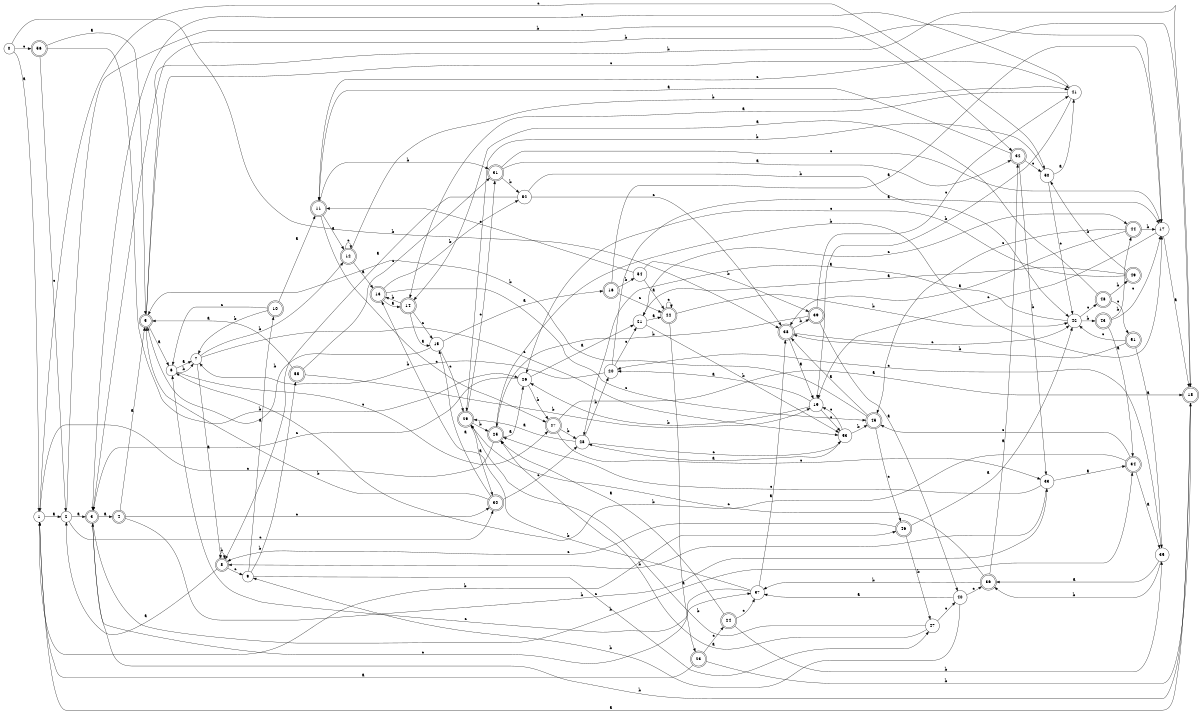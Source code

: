 digraph n46_10 {
__start0 [label="" shape="none"];

rankdir=LR;
size="8,5";

s0 [style="filled", color="black", fillcolor="white" shape="circle", label="0"];
s1 [style="filled", color="black", fillcolor="white" shape="circle", label="1"];
s2 [style="filled", color="black", fillcolor="white" shape="circle", label="2"];
s3 [style="rounded,filled", color="black", fillcolor="white" shape="doublecircle", label="3"];
s4 [style="rounded,filled", color="black", fillcolor="white" shape="doublecircle", label="4"];
s5 [style="rounded,filled", color="black", fillcolor="white" shape="doublecircle", label="5"];
s6 [style="filled", color="black", fillcolor="white" shape="circle", label="6"];
s7 [style="filled", color="black", fillcolor="white" shape="circle", label="7"];
s8 [style="rounded,filled", color="black", fillcolor="white" shape="doublecircle", label="8"];
s9 [style="filled", color="black", fillcolor="white" shape="circle", label="9"];
s10 [style="rounded,filled", color="black", fillcolor="white" shape="doublecircle", label="10"];
s11 [style="rounded,filled", color="black", fillcolor="white" shape="doublecircle", label="11"];
s12 [style="rounded,filled", color="black", fillcolor="white" shape="doublecircle", label="12"];
s13 [style="rounded,filled", color="black", fillcolor="white" shape="doublecircle", label="13"];
s14 [style="rounded,filled", color="black", fillcolor="white" shape="doublecircle", label="14"];
s15 [style="filled", color="black", fillcolor="white" shape="circle", label="15"];
s16 [style="rounded,filled", color="black", fillcolor="white" shape="doublecircle", label="16"];
s17 [style="filled", color="black", fillcolor="white" shape="circle", label="17"];
s18 [style="rounded,filled", color="black", fillcolor="white" shape="doublecircle", label="18"];
s19 [style="filled", color="black", fillcolor="white" shape="circle", label="19"];
s20 [style="filled", color="black", fillcolor="white" shape="circle", label="20"];
s21 [style="filled", color="black", fillcolor="white" shape="circle", label="21"];
s22 [style="rounded,filled", color="black", fillcolor="white" shape="doublecircle", label="22"];
s23 [style="rounded,filled", color="black", fillcolor="white" shape="doublecircle", label="23"];
s24 [style="rounded,filled", color="black", fillcolor="white" shape="doublecircle", label="24"];
s25 [style="rounded,filled", color="black", fillcolor="white" shape="doublecircle", label="25"];
s26 [style="filled", color="black", fillcolor="white" shape="circle", label="26"];
s27 [style="rounded,filled", color="black", fillcolor="white" shape="doublecircle", label="27"];
s28 [style="filled", color="black", fillcolor="white" shape="circle", label="28"];
s29 [style="rounded,filled", color="black", fillcolor="white" shape="doublecircle", label="29"];
s30 [style="rounded,filled", color="black", fillcolor="white" shape="doublecircle", label="30"];
s31 [style="rounded,filled", color="black", fillcolor="white" shape="doublecircle", label="31"];
s32 [style="rounded,filled", color="black", fillcolor="white" shape="doublecircle", label="32"];
s33 [style="filled", color="black", fillcolor="white" shape="circle", label="33"];
s34 [style="rounded,filled", color="black", fillcolor="white" shape="doublecircle", label="34"];
s35 [style="filled", color="black", fillcolor="white" shape="circle", label="35"];
s36 [style="rounded,filled", color="black", fillcolor="white" shape="doublecircle", label="36"];
s37 [style="filled", color="black", fillcolor="white" shape="circle", label="37"];
s38 [style="rounded,filled", color="black", fillcolor="white" shape="doublecircle", label="38"];
s39 [style="rounded,filled", color="black", fillcolor="white" shape="doublecircle", label="39"];
s40 [style="filled", color="black", fillcolor="white" shape="circle", label="40"];
s41 [style="filled", color="black", fillcolor="white" shape="circle", label="41"];
s42 [style="filled", color="black", fillcolor="white" shape="circle", label="42"];
s43 [style="rounded,filled", color="black", fillcolor="white" shape="doublecircle", label="43"];
s44 [style="rounded,filled", color="black", fillcolor="white" shape="doublecircle", label="44"];
s45 [style="rounded,filled", color="black", fillcolor="white" shape="doublecircle", label="45"];
s46 [style="rounded,filled", color="black", fillcolor="white" shape="doublecircle", label="46"];
s47 [style="filled", color="black", fillcolor="white" shape="circle", label="47"];
s48 [style="rounded,filled", color="black", fillcolor="white" shape="doublecircle", label="48"];
s49 [style="rounded,filled", color="black", fillcolor="white" shape="doublecircle", label="49"];
s50 [style="filled", color="black", fillcolor="white" shape="circle", label="50"];
s51 [style="rounded,filled", color="black", fillcolor="white" shape="doublecircle", label="51"];
s52 [style="filled", color="black", fillcolor="white" shape="circle", label="52"];
s53 [style="filled", color="black", fillcolor="white" shape="circle", label="53"];
s54 [style="filled", color="black", fillcolor="white" shape="circle", label="54"];
s55 [style="rounded,filled", color="black", fillcolor="white" shape="doublecircle", label="55"];
s56 [style="rounded,filled", color="black", fillcolor="white" shape="doublecircle", label="56"];
s0 -> s1 [label="a"];
s0 -> s38 [label="b"];
s0 -> s56 [label="c"];
s1 -> s2 [label="a"];
s1 -> s46 [label="b"];
s1 -> s50 [label="c"];
s2 -> s3 [label="a"];
s2 -> s32 [label="b"];
s2 -> s30 [label="c"];
s3 -> s4 [label="a"];
s3 -> s34 [label="b"];
s3 -> s37 [label="c"];
s4 -> s5 [label="a"];
s4 -> s33 [label="b"];
s4 -> s30 [label="c"];
s5 -> s6 [label="a"];
s5 -> s18 [label="b"];
s5 -> s41 [label="c"];
s6 -> s7 [label="a"];
s6 -> s7 [label="b"];
s6 -> s27 [label="c"];
s7 -> s8 [label="a"];
s7 -> s12 [label="b"];
s7 -> s53 [label="c"];
s8 -> s2 [label="a"];
s8 -> s8 [label="b"];
s8 -> s9 [label="c"];
s9 -> s10 [label="a"];
s9 -> s55 [label="b"];
s9 -> s47 [label="c"];
s10 -> s11 [label="a"];
s10 -> s7 [label="b"];
s10 -> s6 [label="c"];
s11 -> s12 [label="a"];
s11 -> s31 [label="b"];
s11 -> s27 [label="c"];
s12 -> s13 [label="a"];
s12 -> s41 [label="b"];
s12 -> s12 [label="c"];
s13 -> s14 [label="a"];
s13 -> s52 [label="b"];
s13 -> s45 [label="c"];
s14 -> s15 [label="a"];
s14 -> s13 [label="b"];
s14 -> s15 [label="c"];
s15 -> s16 [label="a"];
s15 -> s5 [label="b"];
s15 -> s29 [label="c"];
s16 -> s17 [label="a"];
s16 -> s54 [label="b"];
s16 -> s22 [label="c"];
s17 -> s18 [label="a"];
s17 -> s3 [label="b"];
s17 -> s19 [label="c"];
s18 -> s1 [label="a"];
s18 -> s3 [label="b"];
s18 -> s11 [label="c"];
s19 -> s20 [label="a"];
s19 -> s26 [label="b"];
s19 -> s53 [label="c"];
s20 -> s17 [label="a"];
s20 -> s7 [label="b"];
s20 -> s21 [label="c"];
s21 -> s22 [label="a"];
s21 -> s53 [label="b"];
s21 -> s44 [label="c"];
s22 -> s23 [label="a"];
s22 -> s42 [label="b"];
s22 -> s22 [label="c"];
s23 -> s1 [label="a"];
s23 -> s18 [label="b"];
s23 -> s24 [label="c"];
s24 -> s25 [label="a"];
s24 -> s35 [label="b"];
s24 -> s37 [label="c"];
s25 -> s26 [label="a"];
s25 -> s17 [label="b"];
s25 -> s1 [label="c"];
s26 -> s21 [label="a"];
s26 -> s27 [label="b"];
s26 -> s3 [label="c"];
s27 -> s18 [label="a"];
s27 -> s28 [label="b"];
s27 -> s33 [label="c"];
s28 -> s29 [label="a"];
s28 -> s20 [label="b"];
s28 -> s53 [label="c"];
s29 -> s30 [label="a"];
s29 -> s25 [label="b"];
s29 -> s31 [label="c"];
s30 -> s15 [label="a"];
s30 -> s5 [label="b"];
s30 -> s28 [label="c"];
s31 -> s32 [label="a"];
s31 -> s52 [label="b"];
s31 -> s17 [label="c"];
s32 -> s11 [label="a"];
s32 -> s33 [label="b"];
s32 -> s50 [label="c"];
s33 -> s34 [label="a"];
s33 -> s8 [label="b"];
s33 -> s25 [label="c"];
s34 -> s35 [label="a"];
s34 -> s6 [label="b"];
s34 -> s45 [label="c"];
s35 -> s36 [label="a"];
s35 -> s36 [label="b"];
s35 -> s20 [label="c"];
s36 -> s32 [label="a"];
s36 -> s37 [label="b"];
s36 -> s29 [label="c"];
s37 -> s38 [label="a"];
s37 -> s13 [label="b"];
s37 -> s6 [label="c"];
s38 -> s19 [label="a"];
s38 -> s39 [label="b"];
s38 -> s42 [label="c"];
s39 -> s40 [label="a"];
s39 -> s25 [label="b"];
s39 -> s41 [label="c"];
s40 -> s37 [label="a"];
s40 -> s9 [label="b"];
s40 -> s36 [label="c"];
s41 -> s14 [label="a"];
s41 -> s19 [label="b"];
s41 -> s3 [label="c"];
s42 -> s28 [label="a"];
s42 -> s43 [label="b"];
s42 -> s48 [label="c"];
s43 -> s34 [label="a"];
s43 -> s44 [label="b"];
s43 -> s17 [label="c"];
s44 -> s38 [label="a"];
s44 -> s17 [label="b"];
s44 -> s45 [label="c"];
s45 -> s38 [label="a"];
s45 -> s5 [label="b"];
s45 -> s46 [label="c"];
s46 -> s42 [label="a"];
s46 -> s47 [label="b"];
s46 -> s8 [label="c"];
s47 -> s25 [label="a"];
s47 -> s29 [label="b"];
s47 -> s40 [label="c"];
s48 -> s14 [label="a"];
s48 -> s49 [label="b"];
s48 -> s51 [label="c"];
s49 -> s21 [label="a"];
s49 -> s50 [label="b"];
s49 -> s26 [label="c"];
s50 -> s41 [label="a"];
s50 -> s29 [label="b"];
s50 -> s42 [label="c"];
s51 -> s35 [label="a"];
s51 -> s38 [label="b"];
s51 -> s42 [label="c"];
s52 -> s8 [label="a"];
s52 -> s42 [label="b"];
s52 -> s38 [label="c"];
s53 -> s28 [label="a"];
s53 -> s45 [label="b"];
s53 -> s19 [label="c"];
s54 -> s22 [label="a"];
s54 -> s39 [label="b"];
s54 -> s11 [label="c"];
s55 -> s5 [label="a"];
s55 -> s19 [label="b"];
s55 -> s31 [label="c"];
s56 -> s5 [label="a"];
s56 -> s26 [label="b"];
s56 -> s2 [label="c"];

}